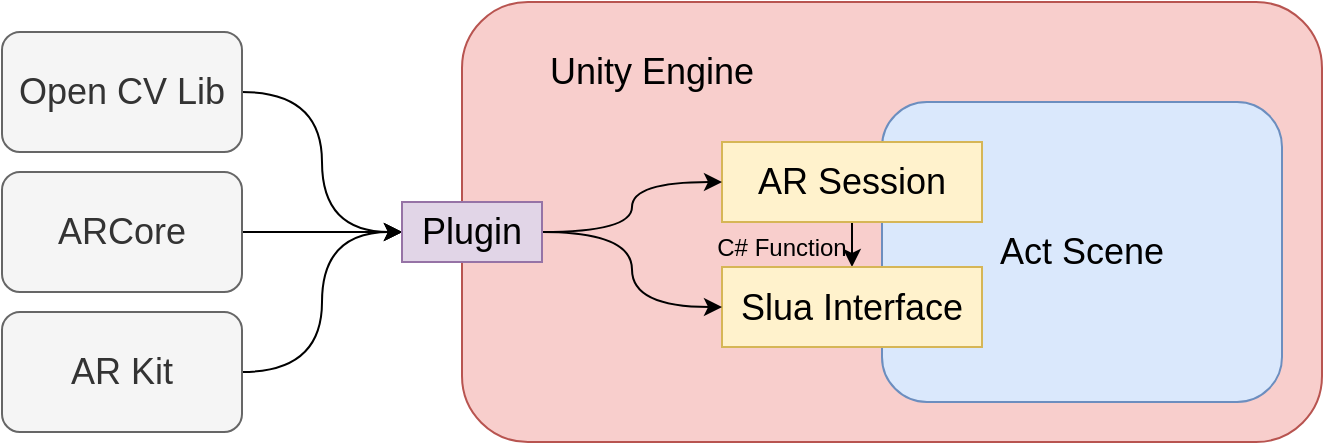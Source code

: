 <mxfile version="14.8.5" type="github">
  <diagram id="8r9GNKptyEW76fhpTy0o" name="Page-1">
    <mxGraphModel dx="1038" dy="547" grid="1" gridSize="10" guides="1" tooltips="1" connect="1" arrows="1" fold="1" page="1" pageScale="1" pageWidth="827" pageHeight="1169" math="0" shadow="0">
      <root>
        <mxCell id="0" />
        <mxCell id="1" parent="0" />
        <mxCell id="3sRvjIW1DpMHs0cPcxzW-2" value="" style="rounded=1;whiteSpace=wrap;html=1;fillColor=#f8cecc;strokeColor=#b85450;" vertex="1" parent="1">
          <mxGeometry x="360" y="130" width="430" height="220" as="geometry" />
        </mxCell>
        <mxCell id="3sRvjIW1DpMHs0cPcxzW-1" value="&lt;font style=&quot;font-size: 18px&quot;&gt;Act Scene&lt;/font&gt;" style="rounded=1;whiteSpace=wrap;html=1;fillColor=#dae8fc;strokeColor=#6c8ebf;" vertex="1" parent="1">
          <mxGeometry x="570" y="180" width="200" height="150" as="geometry" />
        </mxCell>
        <mxCell id="3sRvjIW1DpMHs0cPcxzW-3" value="&lt;font style=&quot;font-size: 18px&quot;&gt;Unity Engine&lt;/font&gt;" style="text;html=1;strokeColor=none;fillColor=none;align=center;verticalAlign=middle;whiteSpace=wrap;rounded=0;" vertex="1" parent="1">
          <mxGeometry x="370" y="140" width="170" height="50" as="geometry" />
        </mxCell>
        <mxCell id="3sRvjIW1DpMHs0cPcxzW-12" value="" style="edgeStyle=orthogonalEdgeStyle;rounded=0;orthogonalLoop=1;jettySize=auto;html=1;" edge="1" parent="1" source="3sRvjIW1DpMHs0cPcxzW-5" target="3sRvjIW1DpMHs0cPcxzW-8">
          <mxGeometry relative="1" as="geometry" />
        </mxCell>
        <mxCell id="3sRvjIW1DpMHs0cPcxzW-5" value="&lt;font style=&quot;font-size: 18px&quot;&gt;AR Session&lt;/font&gt;" style="rounded=0;whiteSpace=wrap;html=1;fillColor=#fff2cc;strokeColor=#d6b656;" vertex="1" parent="1">
          <mxGeometry x="490" y="200" width="130" height="40" as="geometry" />
        </mxCell>
        <mxCell id="3sRvjIW1DpMHs0cPcxzW-16" style="edgeStyle=orthogonalEdgeStyle;rounded=0;orthogonalLoop=1;jettySize=auto;html=1;exitX=1;exitY=0.5;exitDx=0;exitDy=0;entryX=0;entryY=0.5;entryDx=0;entryDy=0;curved=1;" edge="1" parent="1" source="3sRvjIW1DpMHs0cPcxzW-6" target="3sRvjIW1DpMHs0cPcxzW-15">
          <mxGeometry relative="1" as="geometry" />
        </mxCell>
        <mxCell id="3sRvjIW1DpMHs0cPcxzW-6" value="&lt;font style=&quot;font-size: 18px&quot;&gt;Open CV Lib&lt;/font&gt;" style="rounded=1;whiteSpace=wrap;html=1;fillColor=#f5f5f5;strokeColor=#666666;fontColor=#333333;" vertex="1" parent="1">
          <mxGeometry x="130" y="145" width="120" height="60" as="geometry" />
        </mxCell>
        <mxCell id="3sRvjIW1DpMHs0cPcxzW-8" value="&lt;font style=&quot;font-size: 18px&quot;&gt;Slua Interface&lt;/font&gt;" style="rounded=0;whiteSpace=wrap;html=1;fillColor=#fff2cc;strokeColor=#d6b656;" vertex="1" parent="1">
          <mxGeometry x="490" y="262.5" width="130" height="40" as="geometry" />
        </mxCell>
        <mxCell id="3sRvjIW1DpMHs0cPcxzW-17" style="edgeStyle=orthogonalEdgeStyle;curved=1;rounded=0;orthogonalLoop=1;jettySize=auto;html=1;exitX=1;exitY=0.5;exitDx=0;exitDy=0;entryX=0;entryY=0.5;entryDx=0;entryDy=0;" edge="1" parent="1" source="3sRvjIW1DpMHs0cPcxzW-10" target="3sRvjIW1DpMHs0cPcxzW-15">
          <mxGeometry relative="1" as="geometry" />
        </mxCell>
        <mxCell id="3sRvjIW1DpMHs0cPcxzW-10" value="&lt;font style=&quot;font-size: 18px&quot;&gt;ARCore&lt;/font&gt;&lt;span style=&quot;color: rgba(0 , 0 , 0 , 0) ; font-family: monospace ; font-size: 0px&quot;&gt;%3CmxGraphModel%3E%3Croot%3E%3CmxCell%20id%3D%220%22%2F%3E%3CmxCell%20id%3D%221%22%20parent%3D%220%22%2F%3E%3CmxCell%20id%3D%222%22%20value%3D%22%26lt%3Bfont%20style%3D%26quot%3Bfont-size%3A%2018px%26quot%3B%26gt%3BOpen%20CV%20Lib%26lt%3B%2Ffont%26gt%3B%22%20style%3D%22rounded%3D1%3BwhiteSpace%3Dwrap%3Bhtml%3D1%3B%22%20vertex%3D%221%22%20parent%3D%221%22%3E%3CmxGeometry%20x%3D%22120%22%20y%3D%22180%22%20width%3D%22120%22%20height%3D%2260%22%20as%3D%22geometry%22%2F%3E%3C%2FmxCell%3E%3C%2Froot%3E%3C%2FmxGraphModel%3E&lt;/span&gt;" style="rounded=1;whiteSpace=wrap;html=1;fillColor=#f5f5f5;strokeColor=#666666;fontColor=#333333;" vertex="1" parent="1">
          <mxGeometry x="130" y="215" width="120" height="60" as="geometry" />
        </mxCell>
        <mxCell id="3sRvjIW1DpMHs0cPcxzW-19" style="edgeStyle=orthogonalEdgeStyle;curved=1;rounded=0;orthogonalLoop=1;jettySize=auto;html=1;exitX=1;exitY=0.5;exitDx=0;exitDy=0;entryX=0;entryY=0.5;entryDx=0;entryDy=0;" edge="1" parent="1" source="3sRvjIW1DpMHs0cPcxzW-11" target="3sRvjIW1DpMHs0cPcxzW-15">
          <mxGeometry relative="1" as="geometry" />
        </mxCell>
        <mxCell id="3sRvjIW1DpMHs0cPcxzW-11" value="&lt;span style=&quot;font-size: 18px&quot;&gt;AR Kit&lt;/span&gt;" style="rounded=1;whiteSpace=wrap;html=1;fillColor=#f5f5f5;strokeColor=#666666;fontColor=#333333;" vertex="1" parent="1">
          <mxGeometry x="130" y="285" width="120" height="60" as="geometry" />
        </mxCell>
        <mxCell id="3sRvjIW1DpMHs0cPcxzW-20" style="edgeStyle=orthogonalEdgeStyle;curved=1;rounded=0;orthogonalLoop=1;jettySize=auto;html=1;exitX=1;exitY=0.5;exitDx=0;exitDy=0;entryX=0;entryY=0.5;entryDx=0;entryDy=0;" edge="1" parent="1" source="3sRvjIW1DpMHs0cPcxzW-15" target="3sRvjIW1DpMHs0cPcxzW-5">
          <mxGeometry relative="1" as="geometry" />
        </mxCell>
        <mxCell id="3sRvjIW1DpMHs0cPcxzW-21" style="edgeStyle=orthogonalEdgeStyle;curved=1;rounded=0;orthogonalLoop=1;jettySize=auto;html=1;exitX=1;exitY=0.5;exitDx=0;exitDy=0;entryX=0;entryY=0.5;entryDx=0;entryDy=0;" edge="1" parent="1" source="3sRvjIW1DpMHs0cPcxzW-15" target="3sRvjIW1DpMHs0cPcxzW-8">
          <mxGeometry relative="1" as="geometry" />
        </mxCell>
        <mxCell id="3sRvjIW1DpMHs0cPcxzW-15" value="&lt;font style=&quot;font-size: 18px&quot;&gt;Plugin&lt;/font&gt;" style="rounded=0;whiteSpace=wrap;html=1;fillColor=#e1d5e7;strokeColor=#9673a6;" vertex="1" parent="1">
          <mxGeometry x="330" y="230" width="70" height="30" as="geometry" />
        </mxCell>
        <mxCell id="3sRvjIW1DpMHs0cPcxzW-22" value="C# Function" style="text;html=1;strokeColor=none;fillColor=none;align=center;verticalAlign=middle;whiteSpace=wrap;rounded=0;" vertex="1" parent="1">
          <mxGeometry x="480" y="245" width="80" height="15" as="geometry" />
        </mxCell>
      </root>
    </mxGraphModel>
  </diagram>
</mxfile>
